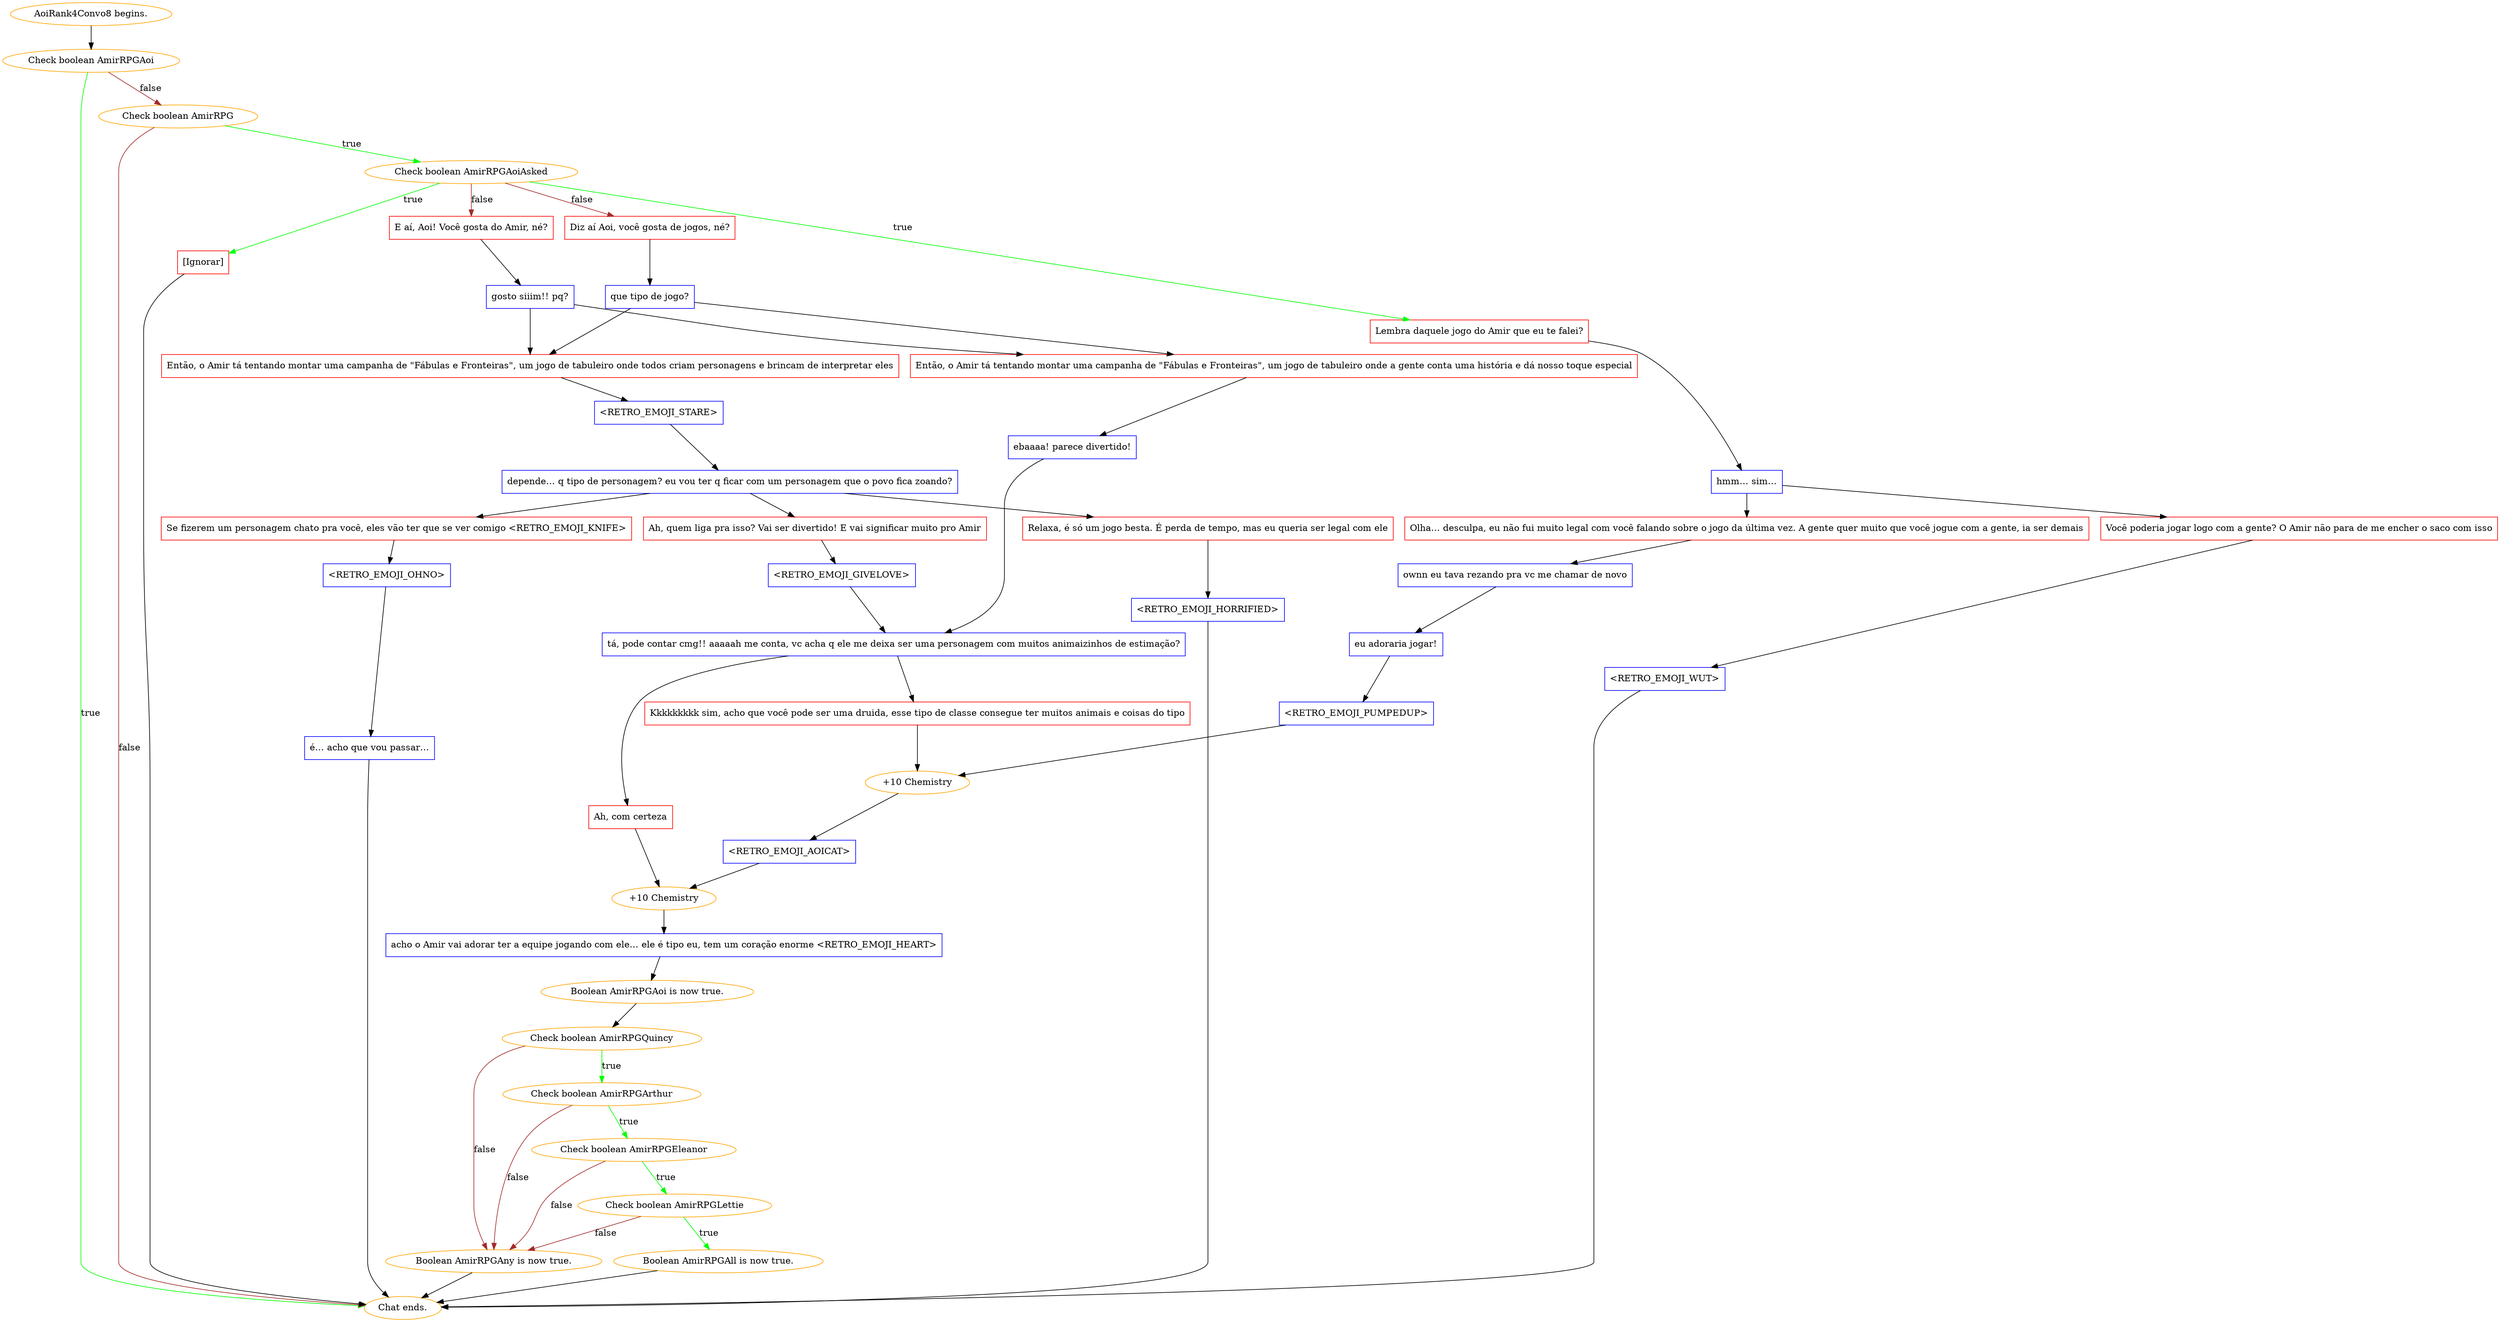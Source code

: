 digraph {
	"AoiRank4Convo8 begins." [color=orange];
		"AoiRank4Convo8 begins." -> j3630877685;
	j3630877685 [label="Check boolean AmirRPGAoi",color=orange];
		j3630877685 -> "Chat ends." [label=true,color=green];
		j3630877685 -> j1747703161 [label=false,color=brown];
	"Chat ends." [color=orange];
	j1747703161 [label="Check boolean AmirRPG",color=orange];
		j1747703161 -> j335162683 [label=true,color=green];
		j1747703161 -> "Chat ends." [label=false,color=brown];
	j335162683 [label="Check boolean AmirRPGAoiAsked",color=orange];
		j335162683 -> j3061628792 [label=true,color=green];
		j335162683 -> j984287941 [label=true,color=green];
		j335162683 -> j4146984037 [label=false,color=brown];
		j335162683 -> j4187656691 [label=false,color=brown];
	j3061628792 [label="Lembra daquele jogo do Amir que eu te falei?",shape=box,color=red];
		j3061628792 -> j1775540948;
	j984287941 [label="[Ignorar]",shape=box,color=red];
		j984287941 -> "Chat ends.";
	j4146984037 [label="E aí, Aoi! Você gosta do Amir, né?",shape=box,color=red];
		j4146984037 -> j557454850;
	j4187656691 [label="Diz aí Aoi, você gosta de jogos, né?",shape=box,color=red];
		j4187656691 -> j473254409;
	j1775540948 [label="hmm… sim…",shape=box,color=blue];
		j1775540948 -> j2981305301;
		j1775540948 -> j1279243400;
	j557454850 [label="gosto siiim!! pq?",shape=box,color=blue];
		j557454850 -> j1753365391;
		j557454850 -> j341785111;
	j473254409 [label="que tipo de jogo?",shape=box,color=blue];
		j473254409 -> j1753365391;
		j473254409 -> j341785111;
	j2981305301 [label="Olha… desculpa, eu não fui muito legal com você falando sobre o jogo da última vez. A gente quer muito que você jogue com a gente, ia ser demais",shape=box,color=red];
		j2981305301 -> j1758258179;
	j1279243400 [label="Você poderia jogar logo com a gente? O Amir não para de me encher o saco com isso",shape=box,color=red];
		j1279243400 -> j15359107;
	j1753365391 [label="Então, o Amir tá tentando montar uma campanha de \"Fábulas e Fronteiras\", um jogo de tabuleiro onde todos criam personagens e brincam de interpretar eles",shape=box,color=red];
		j1753365391 -> j1725031514;
	j341785111 [label="Então, o Amir tá tentando montar uma campanha de \"Fábulas e Fronteiras\", um jogo de tabuleiro onde a gente conta uma história e dá nosso toque especial",shape=box,color=red];
		j341785111 -> j1260057022;
	j1758258179 [label="ownn eu tava rezando pra vc me chamar de novo",shape=box,color=blue];
		j1758258179 -> j3924948573;
	j15359107 [label="<RETRO_EMOJI_WUT>",shape=box,color=blue];
		j15359107 -> "Chat ends.";
	j1725031514 [label="<RETRO_EMOJI_STARE>",shape=box,color=blue];
		j1725031514 -> j3557545881;
	j1260057022 [label="ebaaaa! parece divertido!",shape=box,color=blue];
		j1260057022 -> j1432395218;
	j3924948573 [label="eu adoraria jogar!",shape=box,color=blue];
		j3924948573 -> j27065403;
	j3557545881 [label="depende… q tipo de personagem? eu vou ter q ficar com um personagem que o povo fica zoando?",shape=box,color=blue];
		j3557545881 -> j3275555311;
		j3557545881 -> j2184880581;
		j3557545881 -> j2135277600;
	j1432395218 [label="tá, pode contar cmg!! aaaaah me conta, vc acha q ele me deixa ser uma personagem com muitos animaizinhos de estimação?",shape=box,color=blue];
		j1432395218 -> j2028408158;
		j1432395218 -> j2769318814;
	j27065403 [label="<RETRO_EMOJI_PUMPEDUP>",shape=box,color=blue];
		j27065403 -> j854651821;
	j3275555311 [label="Relaxa, é só um jogo besta. É perda de tempo, mas eu queria ser legal com ele",shape=box,color=red];
		j3275555311 -> j4081928315;
	j2184880581 [label="Se fizerem um personagem chato pra você, eles vão ter que se ver comigo <RETRO_EMOJI_KNIFE>",shape=box,color=red];
		j2184880581 -> j372513082;
	j2135277600 [label="Ah, quem liga pra isso? Vai ser divertido! E vai significar muito pro Amir",shape=box,color=red];
		j2135277600 -> j2255172294;
	j2028408158 [label="Kkkkkkkkk sim, acho que você pode ser uma druida, esse tipo de classe consegue ter muitos animais e coisas do tipo",shape=box,color=red];
		j2028408158 -> j854651821;
	j2769318814 [label="Ah, com certeza",shape=box,color=red];
		j2769318814 -> j4131712363;
	j854651821 [label="+10 Chemistry",color=orange];
		j854651821 -> j1744597588;
	j4081928315 [label="<RETRO_EMOJI_HORRIFIED>",shape=box,color=blue];
		j4081928315 -> "Chat ends.";
	j372513082 [label="<RETRO_EMOJI_OHNO>",shape=box,color=blue];
		j372513082 -> j3895114218;
	j2255172294 [label="<RETRO_EMOJI_GIVELOVE>",shape=box,color=blue];
		j2255172294 -> j1432395218;
	j4131712363 [label="+10 Chemistry",color=orange];
		j4131712363 -> j2817274349;
	j1744597588 [label="<RETRO_EMOJI_AOICAT>",shape=box,color=blue];
		j1744597588 -> j4131712363;
	j3895114218 [label="é… acho que vou passar…",shape=box,color=blue];
		j3895114218 -> "Chat ends.";
	j2817274349 [label="acho o Amir vai adorar ter a equipe jogando com ele… ele é tipo eu, tem um coração enorme <RETRO_EMOJI_HEART>",shape=box,color=blue];
		j2817274349 -> j546910623;
	j546910623 [label="Boolean AmirRPGAoi is now true.",color=orange];
		j546910623 -> j2400812162;
	j2400812162 [label="Check boolean AmirRPGQuincy",color=orange];
		j2400812162 -> j3150435516 [label=true,color=green];
		j2400812162 -> j1692268193 [label=false,color=brown];
	j3150435516 [label="Check boolean AmirRPGArthur",color=orange];
		j3150435516 -> j3356602255 [label=true,color=green];
		j3150435516 -> j1692268193 [label=false,color=brown];
	j1692268193 [label="Boolean AmirRPGAny is now true.",color=orange];
		j1692268193 -> "Chat ends.";
	j3356602255 [label="Check boolean AmirRPGEleanor",color=orange];
		j3356602255 -> j4187484636 [label=true,color=green];
		j3356602255 -> j1692268193 [label=false,color=brown];
	j4187484636 [label="Check boolean AmirRPGLettie",color=orange];
		j4187484636 -> j3798570005 [label=true,color=green];
		j4187484636 -> j1692268193 [label=false,color=brown];
	j3798570005 [label="Boolean AmirRPGAll is now true.",color=orange];
		j3798570005 -> "Chat ends.";
}